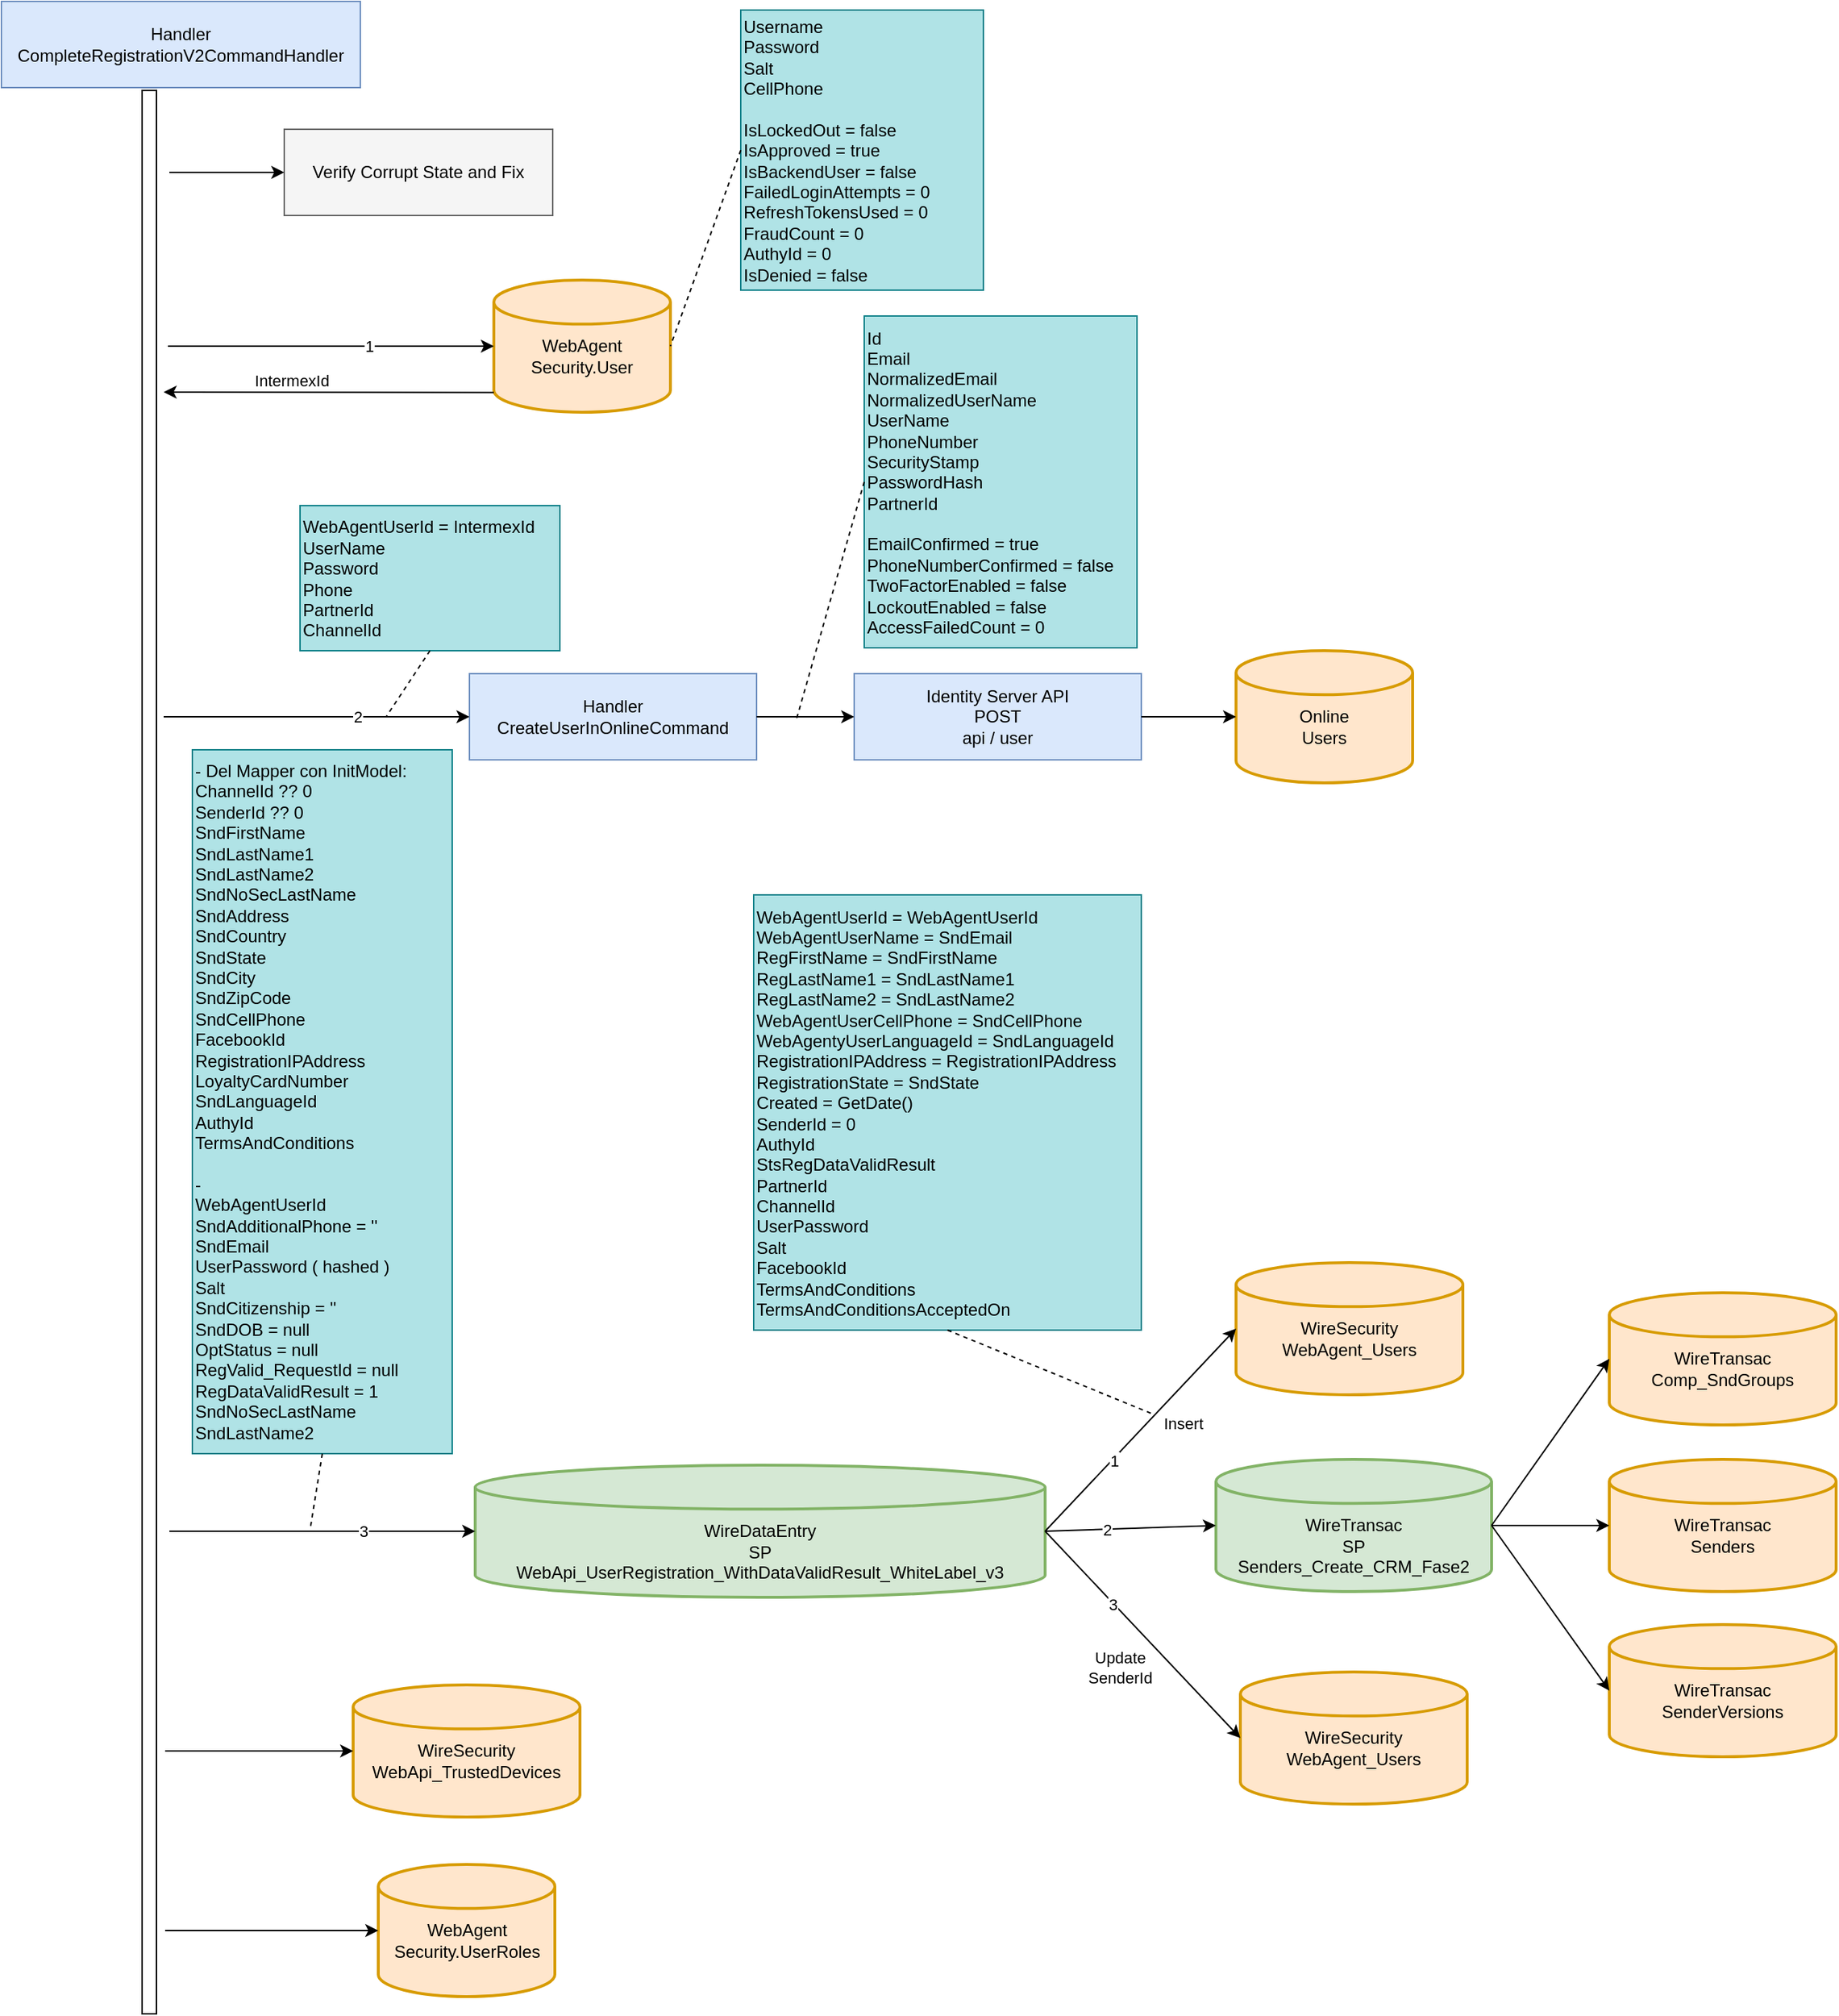 <mxfile version="21.1.8" type="github">
  <diagram name="Page-1" id="efa7a0a1-bf9b-a30e-e6df-94a7791c09e9">
    <mxGraphModel dx="1240" dy="2309" grid="0" gridSize="10" guides="1" tooltips="1" connect="1" arrows="1" fold="1" page="0" pageScale="1" pageWidth="826" pageHeight="1169" background="none" math="0" shadow="0">
      <root>
        <mxCell id="0" />
        <mxCell id="1" parent="0" />
        <mxCell id="08USlgKBRLxsxkHtnpeR-115" value="&lt;font color=&quot;#000000&quot;&gt;Handler&lt;br&gt;CreateUserInOnlineCommand&lt;br&gt;&lt;/font&gt;" style="rounded=0;whiteSpace=wrap;html=1;fillColor=#dae8fc;strokeColor=#6c8ebf;" parent="1" vertex="1">
          <mxGeometry x="-5" y="-908" width="200" height="60" as="geometry" />
        </mxCell>
        <mxCell id="MLKeYVqBa8RRxU8ndWpH-114" value="&lt;br&gt;WebAgent&lt;br&gt;Security.User" style="strokeWidth=2;html=1;shape=mxgraph.flowchart.database;whiteSpace=wrap;fillColor=#ffe6cc;strokeColor=#d79b00;" parent="1" vertex="1">
          <mxGeometry x="12" y="-1182" width="123" height="92" as="geometry" />
        </mxCell>
        <mxCell id="MLKeYVqBa8RRxU8ndWpH-116" value="&lt;font color=&quot;#000000&quot;&gt;Identity Server API&lt;br&gt;POST&lt;br&gt;api / user&lt;/font&gt;" style="rounded=0;whiteSpace=wrap;html=1;fillColor=#dae8fc;strokeColor=#6c8ebf;" parent="1" vertex="1">
          <mxGeometry x="263" y="-908" width="200" height="60" as="geometry" />
        </mxCell>
        <mxCell id="MLKeYVqBa8RRxU8ndWpH-118" value="" style="endArrow=classic;html=1;rounded=0;entryX=0;entryY=0.5;entryDx=0;entryDy=0;exitX=1;exitY=0.5;exitDx=0;exitDy=0;" parent="1" source="08USlgKBRLxsxkHtnpeR-115" target="MLKeYVqBa8RRxU8ndWpH-116" edge="1">
          <mxGeometry width="50" height="50" relative="1" as="geometry">
            <mxPoint x="212" y="-817" as="sourcePoint" />
            <mxPoint x="307" y="-817" as="targetPoint" />
          </mxGeometry>
        </mxCell>
        <mxCell id="MLKeYVqBa8RRxU8ndWpH-119" value="&lt;br&gt;Online&lt;br&gt;Users" style="strokeWidth=2;html=1;shape=mxgraph.flowchart.database;whiteSpace=wrap;fillColor=#ffe6cc;strokeColor=#d79b00;" parent="1" vertex="1">
          <mxGeometry x="529" y="-924" width="123" height="92" as="geometry" />
        </mxCell>
        <mxCell id="MLKeYVqBa8RRxU8ndWpH-120" value="&lt;br&gt;&lt;br&gt;WireDataEntry&lt;br&gt;SP&lt;br&gt;WebApi_UserRegistration_WithDataValidResult_WhiteLabel_v3" style="strokeWidth=2;html=1;shape=mxgraph.flowchart.database;whiteSpace=wrap;fillColor=#d5e8d4;strokeColor=#82b366;" parent="1" vertex="1">
          <mxGeometry x="-1" y="-357" width="397" height="92" as="geometry" />
        </mxCell>
        <mxCell id="MLKeYVqBa8RRxU8ndWpH-121" value="&lt;br&gt;WireSecurity&lt;br&gt;WebApi_TrustedDevices" style="strokeWidth=2;html=1;shape=mxgraph.flowchart.database;whiteSpace=wrap;fillColor=#ffe6cc;strokeColor=#d79b00;" parent="1" vertex="1">
          <mxGeometry x="-86" y="-204" width="158" height="92" as="geometry" />
        </mxCell>
        <mxCell id="MLKeYVqBa8RRxU8ndWpH-122" value="&lt;br&gt;WebAgent&lt;br&gt;Security.UserRoles" style="strokeWidth=2;html=1;shape=mxgraph.flowchart.database;whiteSpace=wrap;fillColor=#ffe6cc;strokeColor=#d79b00;" parent="1" vertex="1">
          <mxGeometry x="-68.5" y="-79" width="123" height="92" as="geometry" />
        </mxCell>
        <mxCell id="MLKeYVqBa8RRxU8ndWpH-123" value="" style="endArrow=classic;html=1;rounded=0;entryX=0;entryY=0.5;entryDx=0;entryDy=0;entryPerimeter=0;exitX=1;exitY=0.5;exitDx=0;exitDy=0;" parent="1" source="MLKeYVqBa8RRxU8ndWpH-116" target="MLKeYVqBa8RRxU8ndWpH-119" edge="1">
          <mxGeometry width="50" height="50" relative="1" as="geometry">
            <mxPoint x="233" y="-1007" as="sourcePoint" />
            <mxPoint x="328" y="-1007" as="targetPoint" />
          </mxGeometry>
        </mxCell>
        <mxCell id="MLKeYVqBa8RRxU8ndWpH-124" value="" style="endArrow=classic;html=1;rounded=0;entryX=0;entryY=0.5;entryDx=0;entryDy=0;entryPerimeter=0;" parent="1" target="MLKeYVqBa8RRxU8ndWpH-114" edge="1">
          <mxGeometry width="50" height="50" relative="1" as="geometry">
            <mxPoint x="-215" y="-1136" as="sourcePoint" />
            <mxPoint x="-50" y="-1139" as="targetPoint" />
          </mxGeometry>
        </mxCell>
        <mxCell id="MUhubDVM9BwMi47_hHYt-114" value="1" style="edgeLabel;html=1;align=center;verticalAlign=middle;resizable=0;points=[];" vertex="1" connectable="0" parent="MLKeYVqBa8RRxU8ndWpH-124">
          <mxGeometry x="0.233" relative="1" as="geometry">
            <mxPoint as="offset" />
          </mxGeometry>
        </mxCell>
        <mxCell id="MLKeYVqBa8RRxU8ndWpH-125" value="" style="endArrow=classic;html=1;rounded=0;entryX=0;entryY=0.5;entryDx=0;entryDy=0;" parent="1" target="08USlgKBRLxsxkHtnpeR-115" edge="1">
          <mxGeometry width="50" height="50" relative="1" as="geometry">
            <mxPoint x="-218" y="-878" as="sourcePoint" />
            <mxPoint x="-100" y="-888" as="targetPoint" />
          </mxGeometry>
        </mxCell>
        <mxCell id="MUhubDVM9BwMi47_hHYt-115" value="2" style="edgeLabel;html=1;align=center;verticalAlign=middle;resizable=0;points=[];" vertex="1" connectable="0" parent="MLKeYVqBa8RRxU8ndWpH-125">
          <mxGeometry x="0.263" relative="1" as="geometry">
            <mxPoint as="offset" />
          </mxGeometry>
        </mxCell>
        <mxCell id="MUhubDVM9BwMi47_hHYt-116" value="&lt;font color=&quot;#000000&quot;&gt;Username&lt;br&gt;Password&lt;br&gt;Salt&lt;br&gt;&lt;/font&gt;CellPhone&lt;br&gt;&lt;font color=&quot;#000000&quot;&gt;&lt;br&gt;IsLockedOut = false&lt;br&gt;IsApproved = true&lt;br&gt;IsBackendUser = false&lt;br&gt;FailedLoginAttempts = 0&lt;br&gt;RefreshTokensUsed = 0&lt;br&gt;FraudCount = 0&lt;br&gt;AuthyId = 0&lt;br&gt;IsDenied = false&lt;br&gt;&lt;/font&gt;" style="text;html=1;strokeColor=#0e8088;fillColor=#b0e3e6;align=left;verticalAlign=middle;whiteSpace=wrap;rounded=0;" vertex="1" parent="1">
          <mxGeometry x="184" y="-1370" width="169" height="195" as="geometry" />
        </mxCell>
        <mxCell id="MUhubDVM9BwMi47_hHYt-117" value="" style="endArrow=none;dashed=1;html=1;rounded=0;exitX=0;exitY=0.5;exitDx=0;exitDy=0;entryX=1;entryY=0.5;entryDx=0;entryDy=0;entryPerimeter=0;" edge="1" parent="1" source="MUhubDVM9BwMi47_hHYt-116" target="MLKeYVqBa8RRxU8ndWpH-114">
          <mxGeometry width="50" height="50" relative="1" as="geometry">
            <mxPoint x="511" y="-536" as="sourcePoint" />
            <mxPoint x="561" y="-573" as="targetPoint" />
          </mxGeometry>
        </mxCell>
        <mxCell id="MUhubDVM9BwMi47_hHYt-118" value="" style="endArrow=classic;html=1;rounded=0;exitX=0;exitY=0.85;exitDx=0;exitDy=0;exitPerimeter=0;" edge="1" parent="1" source="MLKeYVqBa8RRxU8ndWpH-114">
          <mxGeometry width="50" height="50" relative="1" as="geometry">
            <mxPoint x="18" y="-1249" as="sourcePoint" />
            <mxPoint x="-218" y="-1104" as="targetPoint" />
          </mxGeometry>
        </mxCell>
        <mxCell id="MUhubDVM9BwMi47_hHYt-119" value="IntermexId" style="edgeLabel;html=1;align=center;verticalAlign=middle;resizable=0;points=[];" vertex="1" connectable="0" parent="MUhubDVM9BwMi47_hHYt-118">
          <mxGeometry x="0.422" y="1" relative="1" as="geometry">
            <mxPoint x="22" y="-9" as="offset" />
          </mxGeometry>
        </mxCell>
        <mxCell id="MUhubDVM9BwMi47_hHYt-120" value="WebAgentUserId = IntermexId&lt;br&gt;UserName&lt;br&gt;Password&lt;br&gt;Phone&lt;br&gt;PartnerId&lt;br&gt;ChannelId" style="text;html=1;strokeColor=#0e8088;fillColor=#b0e3e6;align=left;verticalAlign=middle;whiteSpace=wrap;rounded=0;" vertex="1" parent="1">
          <mxGeometry x="-123" y="-1025" width="181" height="101" as="geometry" />
        </mxCell>
        <mxCell id="MUhubDVM9BwMi47_hHYt-121" value="Id&lt;br&gt;Email&lt;br&gt;NormalizedEmail&lt;br&gt;NormalizedUserName&lt;br&gt;UserName&lt;br&gt;PhoneNumber&lt;br&gt;SecurityStamp&lt;br&gt;PasswordHash&lt;br&gt;PartnerId&lt;br&gt;&lt;br&gt;EmailConfirmed = true&lt;br&gt;PhoneNumberConfirmed = false&lt;br&gt;TwoFactorEnabled = false&lt;br&gt;LockoutEnabled = false&lt;br&gt;AccessFailedCount = 0" style="text;html=1;strokeColor=#0e8088;fillColor=#b0e3e6;align=left;verticalAlign=middle;whiteSpace=wrap;rounded=0;" vertex="1" parent="1">
          <mxGeometry x="270" y="-1157" width="190" height="231" as="geometry" />
        </mxCell>
        <mxCell id="MUhubDVM9BwMi47_hHYt-122" value="" style="endArrow=none;dashed=1;html=1;rounded=0;exitX=0.5;exitY=1;exitDx=0;exitDy=0;" edge="1" parent="1" source="MUhubDVM9BwMi47_hHYt-120">
          <mxGeometry width="50" height="50" relative="1" as="geometry">
            <mxPoint x="196" y="-1180" as="sourcePoint" />
            <mxPoint x="-63" y="-878" as="targetPoint" />
          </mxGeometry>
        </mxCell>
        <mxCell id="MUhubDVM9BwMi47_hHYt-123" value="" style="endArrow=none;dashed=1;html=1;rounded=0;exitX=0;exitY=0.5;exitDx=0;exitDy=0;" edge="1" parent="1" source="MUhubDVM9BwMi47_hHYt-121">
          <mxGeometry width="50" height="50" relative="1" as="geometry">
            <mxPoint x="194" y="-1262" as="sourcePoint" />
            <mxPoint x="223" y="-877" as="targetPoint" />
          </mxGeometry>
        </mxCell>
        <mxCell id="MUhubDVM9BwMi47_hHYt-124" value="&lt;font color=&quot;#000000&quot;&gt;Handler&lt;br&gt;CompleteRegistrationV2CommandHandler&lt;br&gt;&lt;/font&gt;" style="rounded=0;whiteSpace=wrap;html=1;fillColor=#dae8fc;strokeColor=#6c8ebf;" vertex="1" parent="1">
          <mxGeometry x="-331" y="-1376" width="250" height="60" as="geometry" />
        </mxCell>
        <mxCell id="MUhubDVM9BwMi47_hHYt-125" value="" style="html=1;points=[];perimeter=orthogonalPerimeter;outlineConnect=0;targetShapes=umlLifeline;portConstraint=eastwest;newEdgeStyle={&quot;edgeStyle&quot;:&quot;elbowEdgeStyle&quot;,&quot;elbow&quot;:&quot;vertical&quot;,&quot;curved&quot;:0,&quot;rounded&quot;:0};" vertex="1" parent="1">
          <mxGeometry x="-233" y="-1314" width="10" height="1339" as="geometry" />
        </mxCell>
        <mxCell id="MUhubDVM9BwMi47_hHYt-126" value="- Del Mapper con InitModel:&lt;br&gt;ChannelId ?? 0&lt;br&gt;SenderId ?? 0&lt;br&gt;SndFirstName&lt;br&gt;SndLastName1&lt;br&gt;SndLastName2&lt;br&gt;SndNoSecLastName&lt;br&gt;SndAddress&lt;br&gt;SndCountry&lt;br&gt;SndState&lt;br&gt;SndCity&lt;br&gt;SndZipCode&lt;br&gt;SndCellPhone&lt;br&gt;FacebookId&lt;br&gt;RegistrationIPAddress&lt;br&gt;LoyaltyCardNumber&lt;br&gt;SndLanguageId&lt;br&gt;AuthyId&lt;br&gt;TermsAndConditions&lt;br&gt;&lt;br&gt;-&lt;br&gt;WebAgentUserId&lt;br&gt;SndAdditionalPhone = &#39;&#39;&lt;br&gt;SndEmail&lt;br&gt;UserPassword ( hashed )&lt;br&gt;Salt&lt;br&gt;SndCitizenship = &#39;&#39;&lt;br&gt;SndDOB = null&lt;br&gt;OptStatus = null&lt;br&gt;RegValid_RequestId = null&lt;br&gt;RegDataValidResult = 1&lt;br&gt;SndNoSecLastName&lt;br&gt;SndLastName2" style="text;html=1;strokeColor=#0e8088;fillColor=#b0e3e6;align=left;verticalAlign=middle;whiteSpace=wrap;rounded=0;" vertex="1" parent="1">
          <mxGeometry x="-198" y="-855" width="181" height="490" as="geometry" />
        </mxCell>
        <mxCell id="MUhubDVM9BwMi47_hHYt-127" value="" style="endArrow=classic;html=1;rounded=0;entryX=0;entryY=0.5;entryDx=0;entryDy=0;entryPerimeter=0;" edge="1" parent="1" target="MLKeYVqBa8RRxU8ndWpH-120">
          <mxGeometry width="50" height="50" relative="1" as="geometry">
            <mxPoint x="-214" y="-311" as="sourcePoint" />
            <mxPoint x="-13" y="-311.5" as="targetPoint" />
          </mxGeometry>
        </mxCell>
        <mxCell id="MUhubDVM9BwMi47_hHYt-128" value="3" style="edgeLabel;html=1;align=center;verticalAlign=middle;resizable=0;points=[];" vertex="1" connectable="0" parent="MUhubDVM9BwMi47_hHYt-127">
          <mxGeometry x="0.263" relative="1" as="geometry">
            <mxPoint as="offset" />
          </mxGeometry>
        </mxCell>
        <mxCell id="MUhubDVM9BwMi47_hHYt-130" value="" style="endArrow=none;dashed=1;html=1;rounded=0;exitX=0.5;exitY=1;exitDx=0;exitDy=0;" edge="1" parent="1" source="MUhubDVM9BwMi47_hHYt-126">
          <mxGeometry width="50" height="50" relative="1" as="geometry">
            <mxPoint x="-22" y="-914" as="sourcePoint" />
            <mxPoint x="-116" y="-312" as="targetPoint" />
          </mxGeometry>
        </mxCell>
        <mxCell id="MUhubDVM9BwMi47_hHYt-131" value="&lt;br&gt;WireSecurity&lt;br&gt;WebAgent_Users" style="strokeWidth=2;html=1;shape=mxgraph.flowchart.database;whiteSpace=wrap;fillColor=#ffe6cc;strokeColor=#d79b00;" vertex="1" parent="1">
          <mxGeometry x="529" y="-498" width="158" height="92" as="geometry" />
        </mxCell>
        <mxCell id="MUhubDVM9BwMi47_hHYt-132" value="" style="endArrow=classic;html=1;rounded=0;exitX=1;exitY=0.5;exitDx=0;exitDy=0;exitPerimeter=0;entryX=0;entryY=0.5;entryDx=0;entryDy=0;entryPerimeter=0;" edge="1" parent="1" source="MLKeYVqBa8RRxU8ndWpH-120" target="MUhubDVM9BwMi47_hHYt-131">
          <mxGeometry width="50" height="50" relative="1" as="geometry">
            <mxPoint x="224" y="-462" as="sourcePoint" />
            <mxPoint x="779" y="-710" as="targetPoint" />
          </mxGeometry>
        </mxCell>
        <mxCell id="MUhubDVM9BwMi47_hHYt-144" value="Insert" style="edgeLabel;html=1;align=center;verticalAlign=middle;resizable=0;points=[];" vertex="1" connectable="0" parent="MUhubDVM9BwMi47_hHYt-132">
          <mxGeometry x="-0.227" y="-4" relative="1" as="geometry">
            <mxPoint x="41" y="-23" as="offset" />
          </mxGeometry>
        </mxCell>
        <mxCell id="MUhubDVM9BwMi47_hHYt-145" value="1" style="edgeLabel;html=1;align=center;verticalAlign=middle;resizable=0;points=[];" vertex="1" connectable="0" parent="MUhubDVM9BwMi47_hHYt-132">
          <mxGeometry x="-0.299" y="-1" relative="1" as="geometry">
            <mxPoint as="offset" />
          </mxGeometry>
        </mxCell>
        <mxCell id="MUhubDVM9BwMi47_hHYt-134" value="&lt;br&gt;&lt;br&gt;WireTransac&lt;br&gt;SP&lt;br&gt;Senders_Create_CRM_Fase2" style="strokeWidth=2;html=1;shape=mxgraph.flowchart.database;whiteSpace=wrap;fillColor=#d5e8d4;strokeColor=#82b366;" vertex="1" parent="1">
          <mxGeometry x="515" y="-361" width="192" height="92" as="geometry" />
        </mxCell>
        <mxCell id="MUhubDVM9BwMi47_hHYt-135" value="" style="endArrow=classic;html=1;rounded=0;exitX=1;exitY=0.5;exitDx=0;exitDy=0;exitPerimeter=0;entryX=0;entryY=0.5;entryDx=0;entryDy=0;entryPerimeter=0;" edge="1" parent="1" source="MLKeYVqBa8RRxU8ndWpH-120" target="MUhubDVM9BwMi47_hHYt-134">
          <mxGeometry width="50" height="50" relative="1" as="geometry">
            <mxPoint x="406" y="-301" as="sourcePoint" />
            <mxPoint x="539" y="-442" as="targetPoint" />
          </mxGeometry>
        </mxCell>
        <mxCell id="MUhubDVM9BwMi47_hHYt-146" value="2" style="edgeLabel;html=1;align=center;verticalAlign=middle;resizable=0;points=[];" vertex="1" connectable="0" parent="MUhubDVM9BwMi47_hHYt-135">
          <mxGeometry x="-0.307" relative="1" as="geometry">
            <mxPoint x="1" as="offset" />
          </mxGeometry>
        </mxCell>
        <mxCell id="MUhubDVM9BwMi47_hHYt-136" value="&lt;br&gt;WireTransac&lt;br&gt;Comp_SndGroups" style="strokeWidth=2;html=1;shape=mxgraph.flowchart.database;whiteSpace=wrap;fillColor=#ffe6cc;strokeColor=#d79b00;" vertex="1" parent="1">
          <mxGeometry x="789" y="-477" width="158" height="92" as="geometry" />
        </mxCell>
        <mxCell id="MUhubDVM9BwMi47_hHYt-137" value="" style="endArrow=classic;html=1;rounded=0;exitX=1;exitY=0.5;exitDx=0;exitDy=0;exitPerimeter=0;entryX=0;entryY=0.5;entryDx=0;entryDy=0;entryPerimeter=0;" edge="1" parent="1" source="MUhubDVM9BwMi47_hHYt-134" target="MUhubDVM9BwMi47_hHYt-136">
          <mxGeometry width="50" height="50" relative="1" as="geometry">
            <mxPoint x="483" y="-395" as="sourcePoint" />
            <mxPoint x="616" y="-536" as="targetPoint" />
          </mxGeometry>
        </mxCell>
        <mxCell id="MUhubDVM9BwMi47_hHYt-138" value="&lt;br&gt;WireTransac&lt;br&gt;Senders" style="strokeWidth=2;html=1;shape=mxgraph.flowchart.database;whiteSpace=wrap;fillColor=#ffe6cc;strokeColor=#d79b00;" vertex="1" parent="1">
          <mxGeometry x="789" y="-361" width="158" height="92" as="geometry" />
        </mxCell>
        <mxCell id="MUhubDVM9BwMi47_hHYt-139" value="" style="endArrow=classic;html=1;rounded=0;exitX=1;exitY=0.5;exitDx=0;exitDy=0;exitPerimeter=0;entryX=0;entryY=0.5;entryDx=0;entryDy=0;entryPerimeter=0;" edge="1" parent="1" source="MUhubDVM9BwMi47_hHYt-134" target="MUhubDVM9BwMi47_hHYt-138">
          <mxGeometry width="50" height="50" relative="1" as="geometry">
            <mxPoint x="717" y="-305" as="sourcePoint" />
            <mxPoint x="795" y="-420" as="targetPoint" />
          </mxGeometry>
        </mxCell>
        <mxCell id="MUhubDVM9BwMi47_hHYt-140" value="&lt;br&gt;WireTransac&lt;br&gt;SenderVersions" style="strokeWidth=2;html=1;shape=mxgraph.flowchart.database;whiteSpace=wrap;fillColor=#ffe6cc;strokeColor=#d79b00;" vertex="1" parent="1">
          <mxGeometry x="789" y="-246" width="158" height="92" as="geometry" />
        </mxCell>
        <mxCell id="MUhubDVM9BwMi47_hHYt-141" value="" style="endArrow=classic;html=1;rounded=0;exitX=1;exitY=0.5;exitDx=0;exitDy=0;exitPerimeter=0;entryX=0;entryY=0.5;entryDx=0;entryDy=0;entryPerimeter=0;" edge="1" parent="1" source="MUhubDVM9BwMi47_hHYt-134" target="MUhubDVM9BwMi47_hHYt-140">
          <mxGeometry width="50" height="50" relative="1" as="geometry">
            <mxPoint x="717" y="-305" as="sourcePoint" />
            <mxPoint x="793" y="-255" as="targetPoint" />
          </mxGeometry>
        </mxCell>
        <mxCell id="MUhubDVM9BwMi47_hHYt-142" value="WebAgentUserId = WebAgentUserId&lt;br&gt;WebAgentUserName = SndEmail&lt;br&gt;RegFirstName = SndFirstName&lt;br&gt;RegLastName1 = SndLastName1&lt;br style=&quot;border-color: var(--border-color);&quot;&gt;RegLastName2 = SndLastName2&lt;br&gt;WebAgentUserCellPhone = SndCellPhone&lt;br&gt;WebAgentyUserLanguageId = SndLanguageId&lt;br style=&quot;border-color: var(--border-color);&quot;&gt;RegistrationIPAddress = RegistrationIPAddress&lt;br&gt;RegistrationState = SndState&lt;br&gt;Created = GetDate()&lt;br&gt;SenderId = 0&lt;br&gt;AuthyId&lt;br&gt;StsRegDataValidResult&lt;br&gt;PartnerId&lt;br&gt;ChannelId&lt;br&gt;UserPassword&lt;br&gt;Salt&lt;br&gt;FacebookId&lt;br&gt;TermsAndConditions&lt;br&gt;TermsAndConditionsAcceptedOn&lt;br&gt;" style="text;html=1;strokeColor=#0e8088;fillColor=#b0e3e6;align=left;verticalAlign=middle;whiteSpace=wrap;rounded=0;" vertex="1" parent="1">
          <mxGeometry x="193" y="-754" width="270" height="303" as="geometry" />
        </mxCell>
        <mxCell id="MUhubDVM9BwMi47_hHYt-143" value="" style="endArrow=none;dashed=1;html=1;rounded=0;exitX=0.5;exitY=1;exitDx=0;exitDy=0;" edge="1" parent="1" source="MUhubDVM9BwMi47_hHYt-142">
          <mxGeometry width="50" height="50" relative="1" as="geometry">
            <mxPoint x="-97" y="-355" as="sourcePoint" />
            <mxPoint x="470" y="-393" as="targetPoint" />
          </mxGeometry>
        </mxCell>
        <mxCell id="MUhubDVM9BwMi47_hHYt-147" value="&lt;br&gt;WireSecurity&lt;br&gt;WebAgent_Users" style="strokeWidth=2;html=1;shape=mxgraph.flowchart.database;whiteSpace=wrap;fillColor=#ffe6cc;strokeColor=#d79b00;" vertex="1" parent="1">
          <mxGeometry x="532" y="-213" width="158" height="92" as="geometry" />
        </mxCell>
        <mxCell id="MUhubDVM9BwMi47_hHYt-148" value="" style="endArrow=classic;html=1;rounded=0;exitX=1;exitY=0.5;exitDx=0;exitDy=0;exitPerimeter=0;entryX=0;entryY=0.5;entryDx=0;entryDy=0;entryPerimeter=0;" edge="1" parent="1" source="MLKeYVqBa8RRxU8ndWpH-120" target="MUhubDVM9BwMi47_hHYt-147">
          <mxGeometry width="50" height="50" relative="1" as="geometry">
            <mxPoint x="406" y="-301" as="sourcePoint" />
            <mxPoint x="539" y="-442" as="targetPoint" />
          </mxGeometry>
        </mxCell>
        <mxCell id="MUhubDVM9BwMi47_hHYt-149" value="Update&lt;br&gt;SenderId" style="edgeLabel;html=1;align=center;verticalAlign=middle;resizable=0;points=[];" vertex="1" connectable="0" parent="MUhubDVM9BwMi47_hHYt-148">
          <mxGeometry x="-0.227" y="-4" relative="1" as="geometry">
            <mxPoint x="2" y="36" as="offset" />
          </mxGeometry>
        </mxCell>
        <mxCell id="MUhubDVM9BwMi47_hHYt-150" value="3" style="edgeLabel;html=1;align=center;verticalAlign=middle;resizable=0;points=[];" vertex="1" connectable="0" parent="MUhubDVM9BwMi47_hHYt-148">
          <mxGeometry x="-0.299" y="-1" relative="1" as="geometry">
            <mxPoint as="offset" />
          </mxGeometry>
        </mxCell>
        <mxCell id="MUhubDVM9BwMi47_hHYt-151" value="&lt;font color=&quot;#000000&quot;&gt;Verify Corrupt State and Fix&lt;br&gt;&lt;/font&gt;" style="rounded=0;whiteSpace=wrap;html=1;fillColor=#f5f5f5;strokeColor=#666666;fontColor=#333333;" vertex="1" parent="1">
          <mxGeometry x="-134" y="-1287" width="187" height="60" as="geometry" />
        </mxCell>
        <mxCell id="MUhubDVM9BwMi47_hHYt-152" value="" style="endArrow=classic;html=1;rounded=0;entryX=0;entryY=0.5;entryDx=0;entryDy=0;" edge="1" parent="1" target="MUhubDVM9BwMi47_hHYt-151">
          <mxGeometry width="50" height="50" relative="1" as="geometry">
            <mxPoint x="-214" y="-1257" as="sourcePoint" />
            <mxPoint x="-139" y="-1257.5" as="targetPoint" />
          </mxGeometry>
        </mxCell>
        <mxCell id="MUhubDVM9BwMi47_hHYt-154" value="" style="endArrow=classic;html=1;rounded=0;entryX=0;entryY=0.5;entryDx=0;entryDy=0;entryPerimeter=0;" edge="1" parent="1" target="MLKeYVqBa8RRxU8ndWpH-121">
          <mxGeometry width="50" height="50" relative="1" as="geometry">
            <mxPoint x="-217" y="-158" as="sourcePoint" />
            <mxPoint x="9" y="-301" as="targetPoint" />
          </mxGeometry>
        </mxCell>
        <mxCell id="MUhubDVM9BwMi47_hHYt-156" value="" style="endArrow=classic;html=1;rounded=0;entryX=0;entryY=0.5;entryDx=0;entryDy=0;entryPerimeter=0;" edge="1" parent="1" target="MLKeYVqBa8RRxU8ndWpH-122">
          <mxGeometry width="50" height="50" relative="1" as="geometry">
            <mxPoint x="-217" y="-33" as="sourcePoint" />
            <mxPoint x="-76" y="-148" as="targetPoint" />
          </mxGeometry>
        </mxCell>
      </root>
    </mxGraphModel>
  </diagram>
</mxfile>
